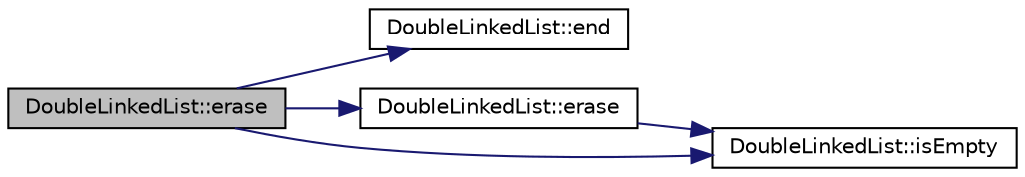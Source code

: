 digraph "DoubleLinkedList::erase"
{
 // LATEX_PDF_SIZE
  edge [fontname="Helvetica",fontsize="10",labelfontname="Helvetica",labelfontsize="10"];
  node [fontname="Helvetica",fontsize="10",shape=record];
  rankdir="LR";
  Node1 [label="DoubleLinkedList::erase",height=0.2,width=0.4,color="black", fillcolor="grey75", style="filled", fontcolor="black",tooltip=" "];
  Node1 -> Node2 [color="midnightblue",fontsize="10",style="solid",fontname="Helvetica"];
  Node2 [label="DoubleLinkedList::end",height=0.2,width=0.4,color="black", fillcolor="white", style="filled",URL="$class_double_linked_list.html#aee32ffcad5db306baf9e37ade157f5e5",tooltip=" "];
  Node1 -> Node3 [color="midnightblue",fontsize="10",style="solid",fontname="Helvetica"];
  Node3 [label="DoubleLinkedList::erase",height=0.2,width=0.4,color="black", fillcolor="white", style="filled",URL="$class_double_linked_list.html#a326fe8a64b66a9fbdd7798141bbf146a",tooltip=" "];
  Node3 -> Node4 [color="midnightblue",fontsize="10",style="solid",fontname="Helvetica"];
  Node4 [label="DoubleLinkedList::isEmpty",height=0.2,width=0.4,color="black", fillcolor="white", style="filled",URL="$class_double_linked_list.html#a292cfb933899a205c6f1295ec401a22f",tooltip=" "];
  Node1 -> Node4 [color="midnightblue",fontsize="10",style="solid",fontname="Helvetica"];
}
